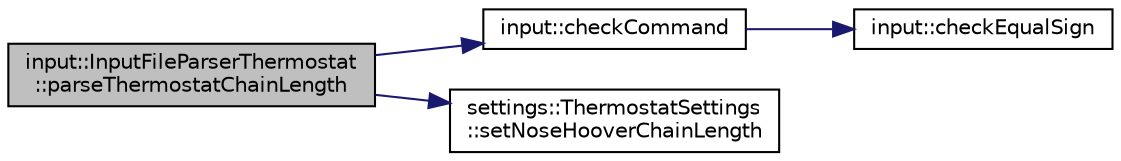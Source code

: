 digraph "input::InputFileParserThermostat::parseThermostatChainLength"
{
 // LATEX_PDF_SIZE
  edge [fontname="Helvetica",fontsize="10",labelfontname="Helvetica",labelfontsize="10"];
  node [fontname="Helvetica",fontsize="10",shape=record];
  rankdir="LR";
  Node1 [label="input::InputFileParserThermostat\l::parseThermostatChainLength",height=0.2,width=0.4,color="black", fillcolor="grey75", style="filled", fontcolor="black",tooltip="parses the chain length of the nh-chain thermostat"];
  Node1 -> Node2 [color="midnightblue",fontsize="10",style="solid",fontname="Helvetica"];
  Node2 [label="input::checkCommand",height=0.2,width=0.4,color="black", fillcolor="white", style="filled",URL="$namespaceinput.html#a81877d6bfa9b46cdca1b280c6d1b30fb",tooltip="check if command array has exactly 3 elements"];
  Node2 -> Node3 [color="midnightblue",fontsize="10",style="solid",fontname="Helvetica"];
  Node3 [label="input::checkEqualSign",height=0.2,width=0.4,color="black", fillcolor="white", style="filled",URL="$namespaceinput.html#a586caa23c32d86459177222a3b5d53fe",tooltip="check if parameter is \"=\""];
  Node1 -> Node4 [color="midnightblue",fontsize="10",style="solid",fontname="Helvetica"];
  Node4 [label="settings::ThermostatSettings\l::setNoseHooverChainLength",height=0.2,width=0.4,color="black", fillcolor="white", style="filled",URL="$classsettings_1_1ThermostatSettings.html#ab8b3e25be103f0c86fdbfd5b25840b6c",tooltip=" "];
}
